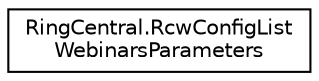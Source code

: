digraph "Graphical Class Hierarchy"
{
 // LATEX_PDF_SIZE
  edge [fontname="Helvetica",fontsize="10",labelfontname="Helvetica",labelfontsize="10"];
  node [fontname="Helvetica",fontsize="10",shape=record];
  rankdir="LR";
  Node0 [label="RingCentral.RcwConfigList\lWebinarsParameters",height=0.2,width=0.4,color="black", fillcolor="white", style="filled",URL="$classRingCentral_1_1RcwConfigListWebinarsParameters.html",tooltip="Query parameters for operation rcwConfigListWebinars"];
}
